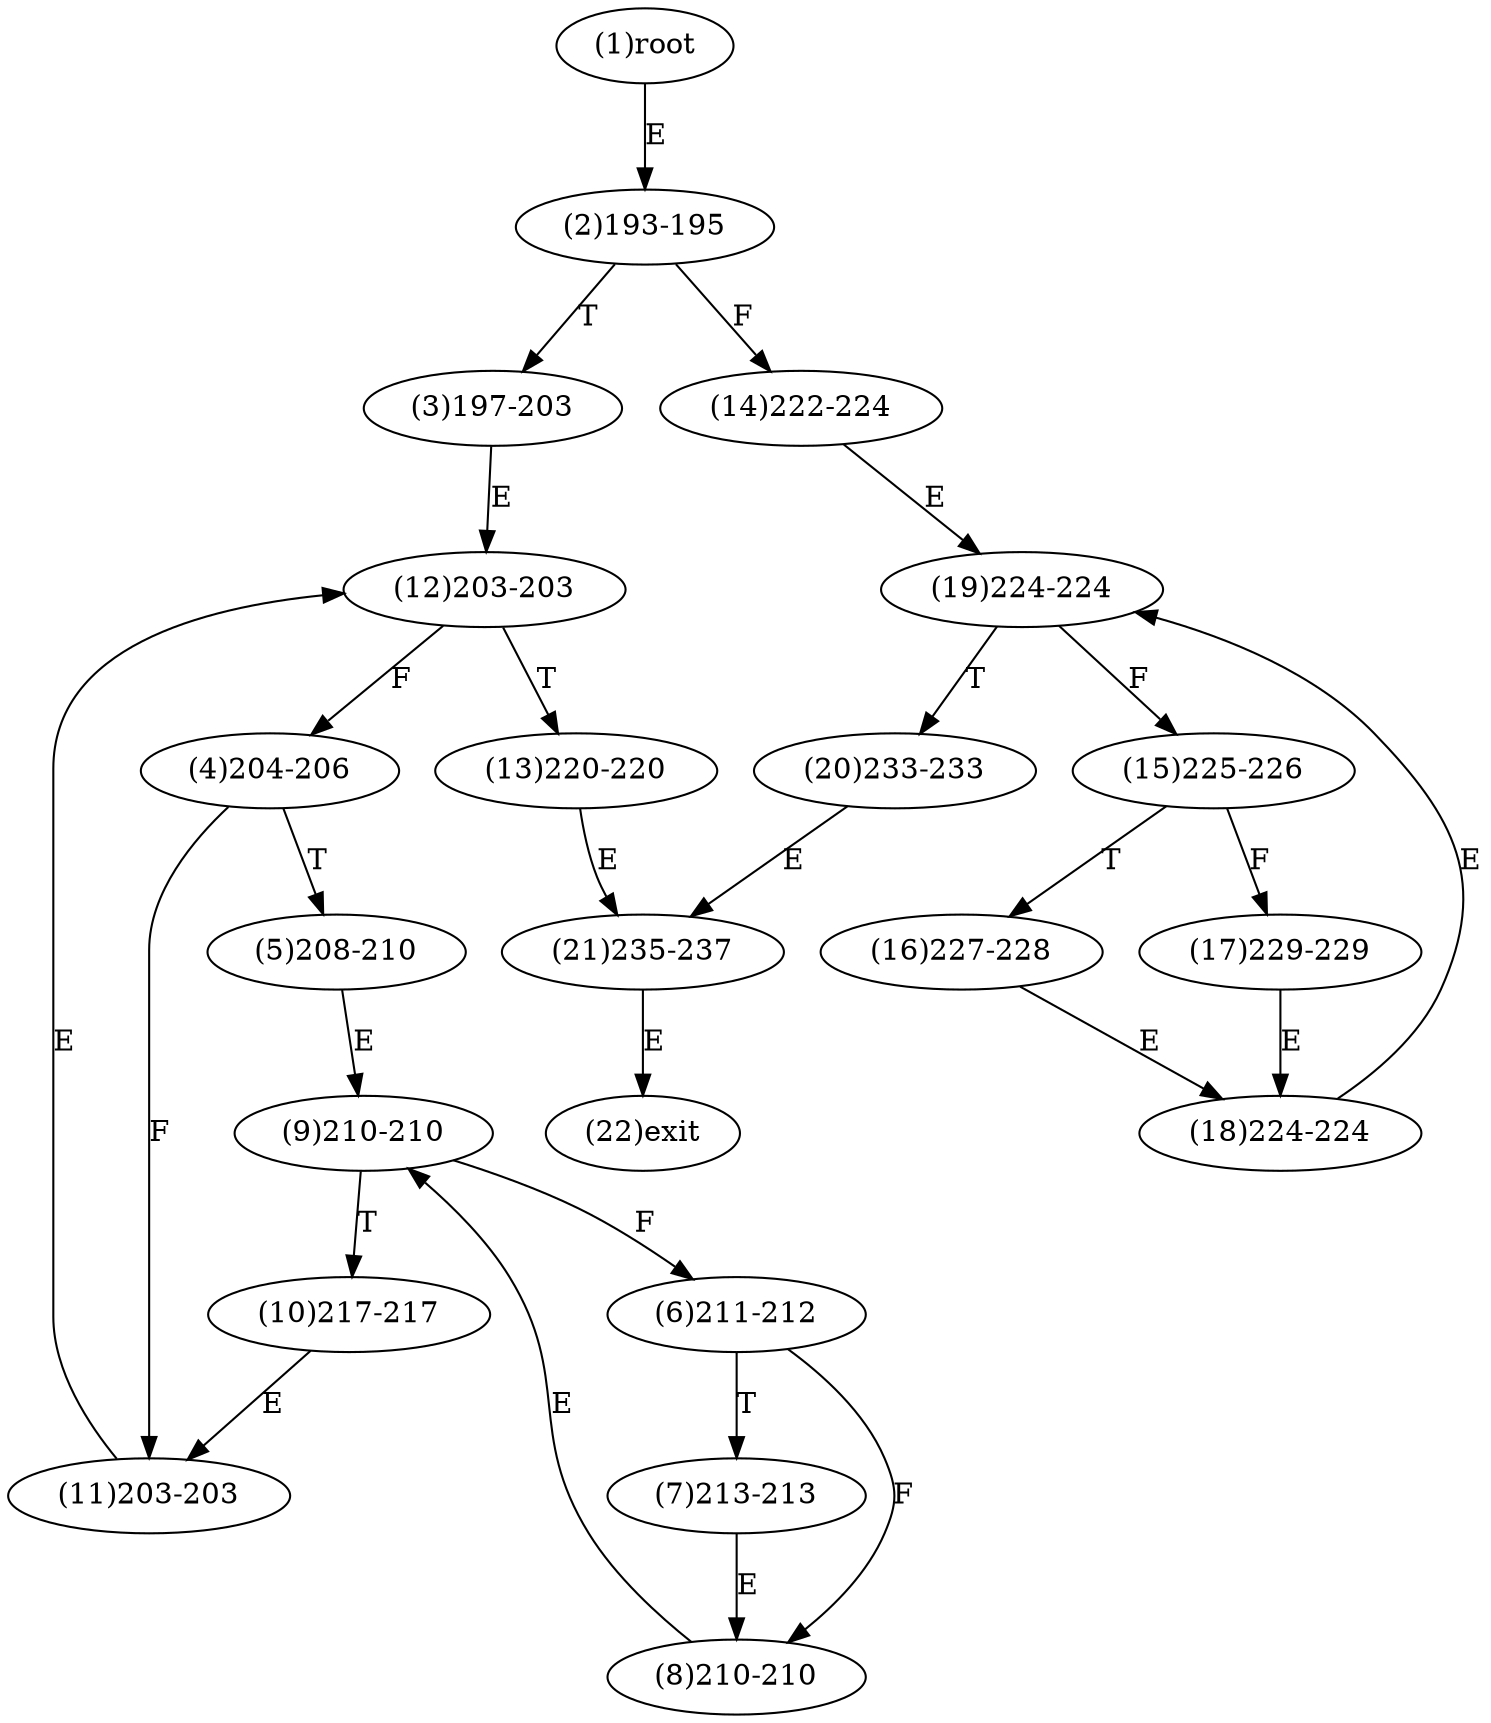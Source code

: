 digraph "" { 
1[ label="(1)root"];
2[ label="(2)193-195"];
3[ label="(3)197-203"];
4[ label="(4)204-206"];
5[ label="(5)208-210"];
6[ label="(6)211-212"];
7[ label="(7)213-213"];
8[ label="(8)210-210"];
9[ label="(9)210-210"];
10[ label="(10)217-217"];
11[ label="(11)203-203"];
12[ label="(12)203-203"];
13[ label="(13)220-220"];
14[ label="(14)222-224"];
15[ label="(15)225-226"];
17[ label="(17)229-229"];
16[ label="(16)227-228"];
19[ label="(19)224-224"];
18[ label="(18)224-224"];
21[ label="(21)235-237"];
20[ label="(20)233-233"];
22[ label="(22)exit"];
1->2[ label="E"];
2->14[ label="F"];
2->3[ label="T"];
3->12[ label="E"];
4->11[ label="F"];
4->5[ label="T"];
5->9[ label="E"];
6->8[ label="F"];
6->7[ label="T"];
7->8[ label="E"];
8->9[ label="E"];
9->6[ label="F"];
9->10[ label="T"];
10->11[ label="E"];
11->12[ label="E"];
12->4[ label="F"];
12->13[ label="T"];
13->21[ label="E"];
14->19[ label="E"];
15->17[ label="F"];
15->16[ label="T"];
16->18[ label="E"];
17->18[ label="E"];
18->19[ label="E"];
19->15[ label="F"];
19->20[ label="T"];
20->21[ label="E"];
21->22[ label="E"];
}